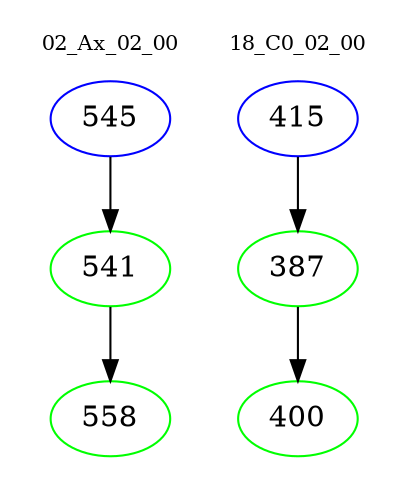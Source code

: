 digraph{
subgraph cluster_0 {
color = white
label = "02_Ax_02_00";
fontsize=10;
T0_545 [label="545", color="blue"]
T0_545 -> T0_541 [color="black"]
T0_541 [label="541", color="green"]
T0_541 -> T0_558 [color="black"]
T0_558 [label="558", color="green"]
}
subgraph cluster_1 {
color = white
label = "18_C0_02_00";
fontsize=10;
T1_415 [label="415", color="blue"]
T1_415 -> T1_387 [color="black"]
T1_387 [label="387", color="green"]
T1_387 -> T1_400 [color="black"]
T1_400 [label="400", color="green"]
}
}

